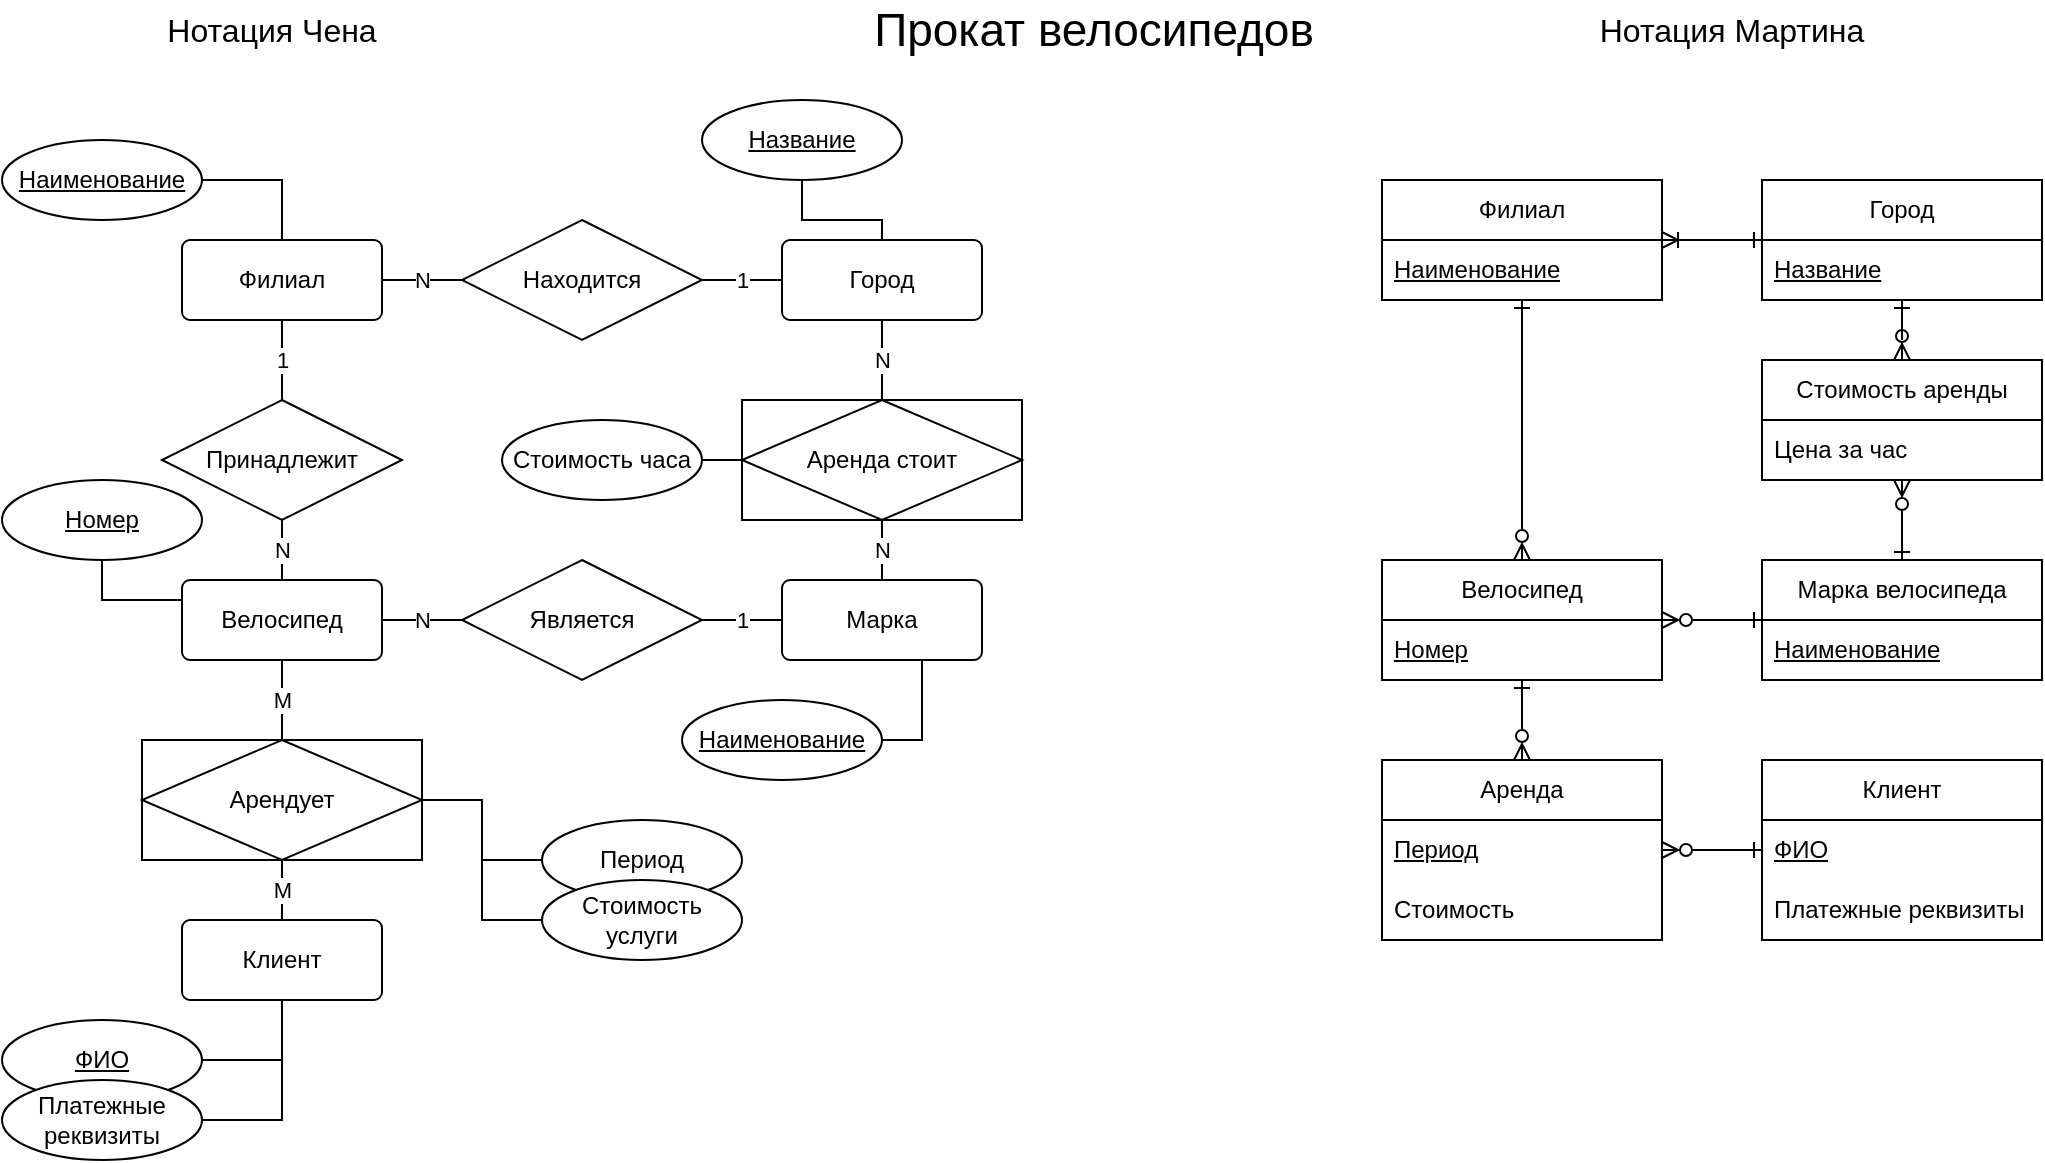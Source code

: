 <mxfile version="28.1.2">
  <diagram name="Страница — 1" id="Y4MIFBuTrKKS9_ojG3ff">
    <mxGraphModel dx="1480" dy="1024" grid="1" gridSize="10" guides="1" tooltips="1" connect="1" arrows="1" fold="1" page="1" pageScale="1" pageWidth="1169" pageHeight="827" math="0" shadow="0">
      <root>
        <mxCell id="0" />
        <mxCell id="1" parent="0" />
        <mxCell id="WZa0pHhK_UFrK1QcMr-N-15" value="1" style="edgeStyle=orthogonalEdgeStyle;rounded=0;orthogonalLoop=1;jettySize=auto;html=1;endArrow=none;endFill=0;" edge="1" parent="1" source="WZa0pHhK_UFrK1QcMr-N-1" target="WZa0pHhK_UFrK1QcMr-N-11">
          <mxGeometry relative="1" as="geometry" />
        </mxCell>
        <mxCell id="WZa0pHhK_UFrK1QcMr-N-17" value="N" style="edgeStyle=orthogonalEdgeStyle;rounded=0;orthogonalLoop=1;jettySize=auto;html=1;endArrow=none;endFill=0;" edge="1" parent="1" source="WZa0pHhK_UFrK1QcMr-N-1" target="WZa0pHhK_UFrK1QcMr-N-8">
          <mxGeometry relative="1" as="geometry" />
        </mxCell>
        <mxCell id="WZa0pHhK_UFrK1QcMr-N-1" value="Филиал" style="rounded=1;arcSize=10;whiteSpace=wrap;html=1;align=center;" vertex="1" parent="1">
          <mxGeometry x="130" y="140" width="100" height="40" as="geometry" />
        </mxCell>
        <mxCell id="WZa0pHhK_UFrK1QcMr-N-2" value="Прокат велосипедов" style="text;html=1;align=center;verticalAlign=middle;whiteSpace=wrap;rounded=0;fontSize=23;" vertex="1" parent="1">
          <mxGeometry x="430" y="20" width="312" height="30" as="geometry" />
        </mxCell>
        <mxCell id="WZa0pHhK_UFrK1QcMr-N-3" value="&lt;font style=&quot;font-size: 16px;&quot;&gt;Нотация Чена&lt;/font&gt;" style="text;html=1;align=center;verticalAlign=middle;whiteSpace=wrap;rounded=0;fontSize=18;" vertex="1" parent="1">
          <mxGeometry x="110" y="20" width="130" height="30" as="geometry" />
        </mxCell>
        <mxCell id="WZa0pHhK_UFrK1QcMr-N-4" value="&lt;font style=&quot;font-size: 16px;&quot;&gt;Нотация Мартина&lt;/font&gt;" style="text;html=1;align=center;verticalAlign=middle;whiteSpace=wrap;rounded=0;fontSize=18;" vertex="1" parent="1">
          <mxGeometry x="810" y="20" width="190" height="30" as="geometry" />
        </mxCell>
        <mxCell id="WZa0pHhK_UFrK1QcMr-N-5" value="Клиент" style="rounded=1;arcSize=10;whiteSpace=wrap;html=1;align=center;" vertex="1" parent="1">
          <mxGeometry x="130" y="480" width="100" height="40" as="geometry" />
        </mxCell>
        <mxCell id="WZa0pHhK_UFrK1QcMr-N-6" value="Город" style="rounded=1;arcSize=10;whiteSpace=wrap;html=1;align=center;" vertex="1" parent="1">
          <mxGeometry x="430" y="140" width="100" height="40" as="geometry" />
        </mxCell>
        <mxCell id="WZa0pHhK_UFrK1QcMr-N-7" value="Марка" style="rounded=1;arcSize=10;whiteSpace=wrap;html=1;align=center;" vertex="1" parent="1">
          <mxGeometry x="430" y="310" width="100" height="40" as="geometry" />
        </mxCell>
        <mxCell id="WZa0pHhK_UFrK1QcMr-N-18" value="1" style="edgeStyle=orthogonalEdgeStyle;rounded=0;orthogonalLoop=1;jettySize=auto;html=1;endArrow=none;endFill=0;" edge="1" parent="1" source="WZa0pHhK_UFrK1QcMr-N-8" target="WZa0pHhK_UFrK1QcMr-N-6">
          <mxGeometry relative="1" as="geometry" />
        </mxCell>
        <mxCell id="WZa0pHhK_UFrK1QcMr-N-8" value="Находится" style="shape=rhombus;perimeter=rhombusPerimeter;whiteSpace=wrap;html=1;align=center;" vertex="1" parent="1">
          <mxGeometry x="270" y="130" width="120" height="60" as="geometry" />
        </mxCell>
        <mxCell id="WZa0pHhK_UFrK1QcMr-N-13" value="N" style="edgeStyle=orthogonalEdgeStyle;rounded=0;orthogonalLoop=1;jettySize=auto;html=1;endArrow=none;endFill=0;" edge="1" parent="1" source="WZa0pHhK_UFrK1QcMr-N-9" target="WZa0pHhK_UFrK1QcMr-N-12">
          <mxGeometry relative="1" as="geometry" />
        </mxCell>
        <mxCell id="WZa0pHhK_UFrK1QcMr-N-9" value="Велосипед" style="rounded=1;arcSize=10;whiteSpace=wrap;html=1;align=center;" vertex="1" parent="1">
          <mxGeometry x="130" y="310" width="100" height="40" as="geometry" />
        </mxCell>
        <mxCell id="WZa0pHhK_UFrK1QcMr-N-22" value="M" style="edgeStyle=orthogonalEdgeStyle;rounded=0;orthogonalLoop=1;jettySize=auto;html=1;endArrow=none;endFill=0;" edge="1" parent="1" source="WZa0pHhK_UFrK1QcMr-N-10" target="WZa0pHhK_UFrK1QcMr-N-9">
          <mxGeometry relative="1" as="geometry" />
        </mxCell>
        <mxCell id="WZa0pHhK_UFrK1QcMr-N-23" value="M" style="edgeStyle=orthogonalEdgeStyle;rounded=0;orthogonalLoop=1;jettySize=auto;html=1;endArrow=none;endFill=0;" edge="1" parent="1" source="WZa0pHhK_UFrK1QcMr-N-10" target="WZa0pHhK_UFrK1QcMr-N-5">
          <mxGeometry relative="1" as="geometry" />
        </mxCell>
        <mxCell id="WZa0pHhK_UFrK1QcMr-N-10" value="Арендует" style="shape=associativeEntity;whiteSpace=wrap;html=1;align=center;" vertex="1" parent="1">
          <mxGeometry x="110" y="390" width="140" height="60" as="geometry" />
        </mxCell>
        <mxCell id="WZa0pHhK_UFrK1QcMr-N-16" value="N" style="edgeStyle=orthogonalEdgeStyle;rounded=0;orthogonalLoop=1;jettySize=auto;html=1;endArrow=none;endFill=0;" edge="1" parent="1" source="WZa0pHhK_UFrK1QcMr-N-11" target="WZa0pHhK_UFrK1QcMr-N-9">
          <mxGeometry relative="1" as="geometry" />
        </mxCell>
        <mxCell id="WZa0pHhK_UFrK1QcMr-N-11" value="Принадлежит" style="shape=rhombus;perimeter=rhombusPerimeter;whiteSpace=wrap;html=1;align=center;" vertex="1" parent="1">
          <mxGeometry x="120" y="220" width="120" height="60" as="geometry" />
        </mxCell>
        <mxCell id="WZa0pHhK_UFrK1QcMr-N-14" value="1" style="edgeStyle=orthogonalEdgeStyle;rounded=0;orthogonalLoop=1;jettySize=auto;html=1;endArrow=none;endFill=0;" edge="1" parent="1" source="WZa0pHhK_UFrK1QcMr-N-12" target="WZa0pHhK_UFrK1QcMr-N-7">
          <mxGeometry relative="1" as="geometry" />
        </mxCell>
        <mxCell id="WZa0pHhK_UFrK1QcMr-N-12" value="Является" style="shape=rhombus;perimeter=rhombusPerimeter;whiteSpace=wrap;html=1;align=center;" vertex="1" parent="1">
          <mxGeometry x="270" y="300" width="120" height="60" as="geometry" />
        </mxCell>
        <mxCell id="WZa0pHhK_UFrK1QcMr-N-20" value="N" style="edgeStyle=orthogonalEdgeStyle;rounded=0;orthogonalLoop=1;jettySize=auto;html=1;endArrow=none;endFill=0;" edge="1" parent="1" source="WZa0pHhK_UFrK1QcMr-N-19" target="WZa0pHhK_UFrK1QcMr-N-6">
          <mxGeometry relative="1" as="geometry" />
        </mxCell>
        <mxCell id="WZa0pHhK_UFrK1QcMr-N-21" value="N" style="edgeStyle=orthogonalEdgeStyle;rounded=0;orthogonalLoop=1;jettySize=auto;html=1;endArrow=none;endFill=0;" edge="1" parent="1" source="WZa0pHhK_UFrK1QcMr-N-19" target="WZa0pHhK_UFrK1QcMr-N-7">
          <mxGeometry relative="1" as="geometry" />
        </mxCell>
        <mxCell id="WZa0pHhK_UFrK1QcMr-N-19" value="Аренда стоит" style="shape=associativeEntity;whiteSpace=wrap;html=1;align=center;" vertex="1" parent="1">
          <mxGeometry x="410" y="220" width="140" height="60" as="geometry" />
        </mxCell>
        <mxCell id="WZa0pHhK_UFrK1QcMr-N-41" value="" style="edgeStyle=orthogonalEdgeStyle;rounded=0;orthogonalLoop=1;jettySize=auto;html=1;endArrow=none;endFill=0;" edge="1" parent="1" source="WZa0pHhK_UFrK1QcMr-N-24" target="WZa0pHhK_UFrK1QcMr-N-1">
          <mxGeometry relative="1" as="geometry">
            <Array as="points">
              <mxPoint x="180" y="110" />
            </Array>
          </mxGeometry>
        </mxCell>
        <mxCell id="WZa0pHhK_UFrK1QcMr-N-24" value="Наименование" style="ellipse;whiteSpace=wrap;html=1;align=center;fontStyle=4" vertex="1" parent="1">
          <mxGeometry x="40" y="90" width="100" height="40" as="geometry" />
        </mxCell>
        <mxCell id="WZa0pHhK_UFrK1QcMr-N-38" value="" style="edgeStyle=orthogonalEdgeStyle;rounded=0;orthogonalLoop=1;jettySize=auto;html=1;endArrow=none;endFill=0;" edge="1" parent="1" source="WZa0pHhK_UFrK1QcMr-N-25" target="WZa0pHhK_UFrK1QcMr-N-9">
          <mxGeometry relative="1" as="geometry">
            <Array as="points">
              <mxPoint x="90" y="320" />
            </Array>
          </mxGeometry>
        </mxCell>
        <mxCell id="WZa0pHhK_UFrK1QcMr-N-25" value="Номер" style="ellipse;whiteSpace=wrap;html=1;align=center;fontStyle=4" vertex="1" parent="1">
          <mxGeometry x="40" y="260" width="100" height="40" as="geometry" />
        </mxCell>
        <mxCell id="WZa0pHhK_UFrK1QcMr-N-33" value="" style="edgeStyle=orthogonalEdgeStyle;rounded=0;orthogonalLoop=1;jettySize=auto;html=1;endArrow=none;endFill=0;" edge="1" parent="1" source="WZa0pHhK_UFrK1QcMr-N-26" target="WZa0pHhK_UFrK1QcMr-N-7">
          <mxGeometry relative="1" as="geometry">
            <Array as="points">
              <mxPoint x="500" y="390" />
            </Array>
          </mxGeometry>
        </mxCell>
        <mxCell id="WZa0pHhK_UFrK1QcMr-N-26" value="Наименование" style="ellipse;whiteSpace=wrap;html=1;align=center;fontStyle=4" vertex="1" parent="1">
          <mxGeometry x="380" y="370" width="100" height="40" as="geometry" />
        </mxCell>
        <mxCell id="WZa0pHhK_UFrK1QcMr-N-39" value="" style="edgeStyle=orthogonalEdgeStyle;rounded=0;orthogonalLoop=1;jettySize=auto;html=1;endArrow=none;endFill=0;" edge="1" parent="1" source="WZa0pHhK_UFrK1QcMr-N-27" target="WZa0pHhK_UFrK1QcMr-N-5">
          <mxGeometry relative="1" as="geometry">
            <Array as="points">
              <mxPoint x="180" y="550" />
            </Array>
          </mxGeometry>
        </mxCell>
        <mxCell id="WZa0pHhK_UFrK1QcMr-N-27" value="ФИО" style="ellipse;whiteSpace=wrap;html=1;align=center;fontStyle=4" vertex="1" parent="1">
          <mxGeometry x="40" y="530" width="100" height="40" as="geometry" />
        </mxCell>
        <mxCell id="WZa0pHhK_UFrK1QcMr-N-40" style="edgeStyle=orthogonalEdgeStyle;rounded=0;orthogonalLoop=1;jettySize=auto;html=1;endArrow=none;endFill=0;" edge="1" parent="1" source="WZa0pHhK_UFrK1QcMr-N-28" target="WZa0pHhK_UFrK1QcMr-N-5">
          <mxGeometry relative="1" as="geometry">
            <Array as="points">
              <mxPoint x="180" y="580" />
            </Array>
          </mxGeometry>
        </mxCell>
        <mxCell id="WZa0pHhK_UFrK1QcMr-N-28" value="Платежные реквизиты" style="ellipse;whiteSpace=wrap;html=1;align=center;" vertex="1" parent="1">
          <mxGeometry x="40" y="560" width="100" height="40" as="geometry" />
        </mxCell>
        <mxCell id="WZa0pHhK_UFrK1QcMr-N-37" value="" style="edgeStyle=orthogonalEdgeStyle;rounded=0;orthogonalLoop=1;jettySize=auto;html=1;endArrow=none;endFill=0;" edge="1" parent="1" source="WZa0pHhK_UFrK1QcMr-N-29" target="WZa0pHhK_UFrK1QcMr-N-19">
          <mxGeometry relative="1" as="geometry" />
        </mxCell>
        <mxCell id="WZa0pHhK_UFrK1QcMr-N-29" value="Стоимость часа" style="ellipse;whiteSpace=wrap;html=1;align=center;" vertex="1" parent="1">
          <mxGeometry x="290" y="230" width="100" height="40" as="geometry" />
        </mxCell>
        <mxCell id="WZa0pHhK_UFrK1QcMr-N-35" value="" style="edgeStyle=orthogonalEdgeStyle;rounded=0;orthogonalLoop=1;jettySize=auto;html=1;endArrow=none;endFill=0;" edge="1" parent="1" source="WZa0pHhK_UFrK1QcMr-N-30" target="WZa0pHhK_UFrK1QcMr-N-10">
          <mxGeometry relative="1" as="geometry" />
        </mxCell>
        <mxCell id="WZa0pHhK_UFrK1QcMr-N-30" value="Период" style="ellipse;whiteSpace=wrap;html=1;align=center;" vertex="1" parent="1">
          <mxGeometry x="310" y="430" width="100" height="40" as="geometry" />
        </mxCell>
        <mxCell id="WZa0pHhK_UFrK1QcMr-N-36" value="" style="edgeStyle=orthogonalEdgeStyle;rounded=0;orthogonalLoop=1;jettySize=auto;html=1;endArrow=none;endFill=0;" edge="1" parent="1" source="WZa0pHhK_UFrK1QcMr-N-31" target="WZa0pHhK_UFrK1QcMr-N-10">
          <mxGeometry relative="1" as="geometry">
            <Array as="points">
              <mxPoint x="280" y="480" />
              <mxPoint x="280" y="420" />
            </Array>
          </mxGeometry>
        </mxCell>
        <mxCell id="WZa0pHhK_UFrK1QcMr-N-31" value="Стоимость услуги" style="ellipse;whiteSpace=wrap;html=1;align=center;" vertex="1" parent="1">
          <mxGeometry x="310" y="460" width="100" height="40" as="geometry" />
        </mxCell>
        <mxCell id="WZa0pHhK_UFrK1QcMr-N-42" value="" style="edgeStyle=orthogonalEdgeStyle;rounded=0;orthogonalLoop=1;jettySize=auto;html=1;endArrow=none;endFill=0;" edge="1" parent="1" source="WZa0pHhK_UFrK1QcMr-N-32" target="WZa0pHhK_UFrK1QcMr-N-6">
          <mxGeometry relative="1" as="geometry" />
        </mxCell>
        <mxCell id="WZa0pHhK_UFrK1QcMr-N-32" value="Название" style="ellipse;whiteSpace=wrap;html=1;align=center;fontStyle=4" vertex="1" parent="1">
          <mxGeometry x="390" y="70" width="100" height="40" as="geometry" />
        </mxCell>
        <mxCell id="WZa0pHhK_UFrK1QcMr-N-62" value="" style="edgeStyle=orthogonalEdgeStyle;rounded=0;orthogonalLoop=1;jettySize=auto;html=1;startArrow=ERoneToMany;startFill=0;endArrow=ERone;endFill=0;" edge="1" parent="1" source="WZa0pHhK_UFrK1QcMr-N-43" target="WZa0pHhK_UFrK1QcMr-N-48">
          <mxGeometry relative="1" as="geometry" />
        </mxCell>
        <mxCell id="WZa0pHhK_UFrK1QcMr-N-65" style="edgeStyle=orthogonalEdgeStyle;rounded=0;orthogonalLoop=1;jettySize=auto;html=1;startArrow=ERone;startFill=0;endArrow=ERzeroToMany;endFill=0;" edge="1" parent="1" source="WZa0pHhK_UFrK1QcMr-N-43" target="WZa0pHhK_UFrK1QcMr-N-50">
          <mxGeometry relative="1" as="geometry" />
        </mxCell>
        <mxCell id="WZa0pHhK_UFrK1QcMr-N-43" value="Филиал" style="swimlane;fontStyle=0;childLayout=stackLayout;horizontal=1;startSize=30;horizontalStack=0;resizeParent=1;resizeParentMax=0;resizeLast=0;collapsible=1;marginBottom=0;whiteSpace=wrap;html=1;" vertex="1" parent="1">
          <mxGeometry x="730" y="110" width="140" height="60" as="geometry" />
        </mxCell>
        <mxCell id="WZa0pHhK_UFrK1QcMr-N-44" value="Наименование" style="text;strokeColor=none;fillColor=none;align=left;verticalAlign=middle;spacingLeft=4;spacingRight=4;overflow=hidden;points=[[0,0.5],[1,0.5]];portConstraint=eastwest;rotatable=0;whiteSpace=wrap;html=1;fontStyle=4" vertex="1" parent="WZa0pHhK_UFrK1QcMr-N-43">
          <mxGeometry y="30" width="140" height="30" as="geometry" />
        </mxCell>
        <mxCell id="WZa0pHhK_UFrK1QcMr-N-48" value="Город" style="swimlane;fontStyle=0;childLayout=stackLayout;horizontal=1;startSize=30;horizontalStack=0;resizeParent=1;resizeParentMax=0;resizeLast=0;collapsible=1;marginBottom=0;whiteSpace=wrap;html=1;" vertex="1" parent="1">
          <mxGeometry x="920" y="110" width="140" height="60" as="geometry" />
        </mxCell>
        <mxCell id="WZa0pHhK_UFrK1QcMr-N-49" value="Название" style="text;strokeColor=none;fillColor=none;align=left;verticalAlign=middle;spacingLeft=4;spacingRight=4;overflow=hidden;points=[[0,0.5],[1,0.5]];portConstraint=eastwest;rotatable=0;whiteSpace=wrap;html=1;fontStyle=4" vertex="1" parent="WZa0pHhK_UFrK1QcMr-N-48">
          <mxGeometry y="30" width="140" height="30" as="geometry" />
        </mxCell>
        <mxCell id="WZa0pHhK_UFrK1QcMr-N-66" style="edgeStyle=orthogonalEdgeStyle;rounded=0;orthogonalLoop=1;jettySize=auto;html=1;startArrow=ERzeroToMany;startFill=0;endArrow=ERone;endFill=0;" edge="1" parent="1" source="WZa0pHhK_UFrK1QcMr-N-50" target="WZa0pHhK_UFrK1QcMr-N-54">
          <mxGeometry relative="1" as="geometry" />
        </mxCell>
        <mxCell id="WZa0pHhK_UFrK1QcMr-N-67" style="edgeStyle=orthogonalEdgeStyle;rounded=0;orthogonalLoop=1;jettySize=auto;html=1;startArrow=ERone;startFill=0;endArrow=ERzeroToMany;endFill=0;" edge="1" parent="1" source="WZa0pHhK_UFrK1QcMr-N-50" target="WZa0pHhK_UFrK1QcMr-N-56">
          <mxGeometry relative="1" as="geometry" />
        </mxCell>
        <mxCell id="WZa0pHhK_UFrK1QcMr-N-50" value="Велосипед" style="swimlane;fontStyle=0;childLayout=stackLayout;horizontal=1;startSize=30;horizontalStack=0;resizeParent=1;resizeParentMax=0;resizeLast=0;collapsible=1;marginBottom=0;whiteSpace=wrap;html=1;" vertex="1" parent="1">
          <mxGeometry x="730" y="300" width="140" height="60" as="geometry" />
        </mxCell>
        <mxCell id="WZa0pHhK_UFrK1QcMr-N-51" value="Номер" style="text;strokeColor=none;fillColor=none;align=left;verticalAlign=middle;spacingLeft=4;spacingRight=4;overflow=hidden;points=[[0,0.5],[1,0.5]];portConstraint=eastwest;rotatable=0;whiteSpace=wrap;html=1;fontStyle=4" vertex="1" parent="WZa0pHhK_UFrK1QcMr-N-50">
          <mxGeometry y="30" width="140" height="30" as="geometry" />
        </mxCell>
        <mxCell id="WZa0pHhK_UFrK1QcMr-N-63" value="" style="edgeStyle=orthogonalEdgeStyle;rounded=0;orthogonalLoop=1;jettySize=auto;html=1;endArrow=ERone;endFill=0;startArrow=ERzeroToMany;startFill=0;" edge="1" parent="1" source="WZa0pHhK_UFrK1QcMr-N-52" target="WZa0pHhK_UFrK1QcMr-N-48">
          <mxGeometry relative="1" as="geometry" />
        </mxCell>
        <mxCell id="WZa0pHhK_UFrK1QcMr-N-64" value="" style="edgeStyle=orthogonalEdgeStyle;rounded=0;orthogonalLoop=1;jettySize=auto;html=1;startArrow=ERzeroToMany;startFill=0;endArrow=ERone;endFill=0;" edge="1" parent="1" source="WZa0pHhK_UFrK1QcMr-N-52" target="WZa0pHhK_UFrK1QcMr-N-54">
          <mxGeometry relative="1" as="geometry" />
        </mxCell>
        <mxCell id="WZa0pHhK_UFrK1QcMr-N-52" value="Стоимость аренды" style="swimlane;fontStyle=0;childLayout=stackLayout;horizontal=1;startSize=30;horizontalStack=0;resizeParent=1;resizeParentMax=0;resizeLast=0;collapsible=1;marginBottom=0;whiteSpace=wrap;html=1;" vertex="1" parent="1">
          <mxGeometry x="920" y="200" width="140" height="60" as="geometry" />
        </mxCell>
        <mxCell id="WZa0pHhK_UFrK1QcMr-N-53" value="Цена за час" style="text;strokeColor=none;fillColor=none;align=left;verticalAlign=middle;spacingLeft=4;spacingRight=4;overflow=hidden;points=[[0,0.5],[1,0.5]];portConstraint=eastwest;rotatable=0;whiteSpace=wrap;html=1;fontStyle=0" vertex="1" parent="WZa0pHhK_UFrK1QcMr-N-52">
          <mxGeometry y="30" width="140" height="30" as="geometry" />
        </mxCell>
        <mxCell id="WZa0pHhK_UFrK1QcMr-N-54" value="Марка велосипеда" style="swimlane;fontStyle=0;childLayout=stackLayout;horizontal=1;startSize=30;horizontalStack=0;resizeParent=1;resizeParentMax=0;resizeLast=0;collapsible=1;marginBottom=0;whiteSpace=wrap;html=1;" vertex="1" parent="1">
          <mxGeometry x="920" y="300" width="140" height="60" as="geometry" />
        </mxCell>
        <mxCell id="WZa0pHhK_UFrK1QcMr-N-55" value="Наименование" style="text;strokeColor=none;fillColor=none;align=left;verticalAlign=middle;spacingLeft=4;spacingRight=4;overflow=hidden;points=[[0,0.5],[1,0.5]];portConstraint=eastwest;rotatable=0;whiteSpace=wrap;html=1;fontStyle=4" vertex="1" parent="WZa0pHhK_UFrK1QcMr-N-54">
          <mxGeometry y="30" width="140" height="30" as="geometry" />
        </mxCell>
        <mxCell id="WZa0pHhK_UFrK1QcMr-N-68" style="edgeStyle=orthogonalEdgeStyle;rounded=0;orthogonalLoop=1;jettySize=auto;html=1;endArrow=ERone;endFill=0;startArrow=ERzeroToMany;startFill=0;" edge="1" parent="1" source="WZa0pHhK_UFrK1QcMr-N-56" target="WZa0pHhK_UFrK1QcMr-N-59">
          <mxGeometry relative="1" as="geometry" />
        </mxCell>
        <mxCell id="WZa0pHhK_UFrK1QcMr-N-56" value="Аренда" style="swimlane;fontStyle=0;childLayout=stackLayout;horizontal=1;startSize=30;horizontalStack=0;resizeParent=1;resizeParentMax=0;resizeLast=0;collapsible=1;marginBottom=0;whiteSpace=wrap;html=1;" vertex="1" parent="1">
          <mxGeometry x="730" y="400" width="140" height="90" as="geometry" />
        </mxCell>
        <mxCell id="WZa0pHhK_UFrK1QcMr-N-57" value="Период" style="text;strokeColor=none;fillColor=none;align=left;verticalAlign=middle;spacingLeft=4;spacingRight=4;overflow=hidden;points=[[0,0.5],[1,0.5]];portConstraint=eastwest;rotatable=0;whiteSpace=wrap;html=1;fontStyle=4" vertex="1" parent="WZa0pHhK_UFrK1QcMr-N-56">
          <mxGeometry y="30" width="140" height="30" as="geometry" />
        </mxCell>
        <mxCell id="WZa0pHhK_UFrK1QcMr-N-58" value="Стоимость" style="text;strokeColor=none;fillColor=none;align=left;verticalAlign=middle;spacingLeft=4;spacingRight=4;overflow=hidden;points=[[0,0.5],[1,0.5]];portConstraint=eastwest;rotatable=0;whiteSpace=wrap;html=1;fontStyle=0" vertex="1" parent="WZa0pHhK_UFrK1QcMr-N-56">
          <mxGeometry y="60" width="140" height="30" as="geometry" />
        </mxCell>
        <mxCell id="WZa0pHhK_UFrK1QcMr-N-59" value="Клиент" style="swimlane;fontStyle=0;childLayout=stackLayout;horizontal=1;startSize=30;horizontalStack=0;resizeParent=1;resizeParentMax=0;resizeLast=0;collapsible=1;marginBottom=0;whiteSpace=wrap;html=1;" vertex="1" parent="1">
          <mxGeometry x="920" y="400" width="140" height="90" as="geometry" />
        </mxCell>
        <mxCell id="WZa0pHhK_UFrK1QcMr-N-60" value="ФИО" style="text;strokeColor=none;fillColor=none;align=left;verticalAlign=middle;spacingLeft=4;spacingRight=4;overflow=hidden;points=[[0,0.5],[1,0.5]];portConstraint=eastwest;rotatable=0;whiteSpace=wrap;html=1;fontStyle=4" vertex="1" parent="WZa0pHhK_UFrK1QcMr-N-59">
          <mxGeometry y="30" width="140" height="30" as="geometry" />
        </mxCell>
        <mxCell id="WZa0pHhK_UFrK1QcMr-N-61" value="Платежные реквизиты" style="text;strokeColor=none;fillColor=none;align=left;verticalAlign=middle;spacingLeft=4;spacingRight=4;overflow=hidden;points=[[0,0.5],[1,0.5]];portConstraint=eastwest;rotatable=0;whiteSpace=wrap;html=1;fontStyle=0" vertex="1" parent="WZa0pHhK_UFrK1QcMr-N-59">
          <mxGeometry y="60" width="140" height="30" as="geometry" />
        </mxCell>
      </root>
    </mxGraphModel>
  </diagram>
</mxfile>
